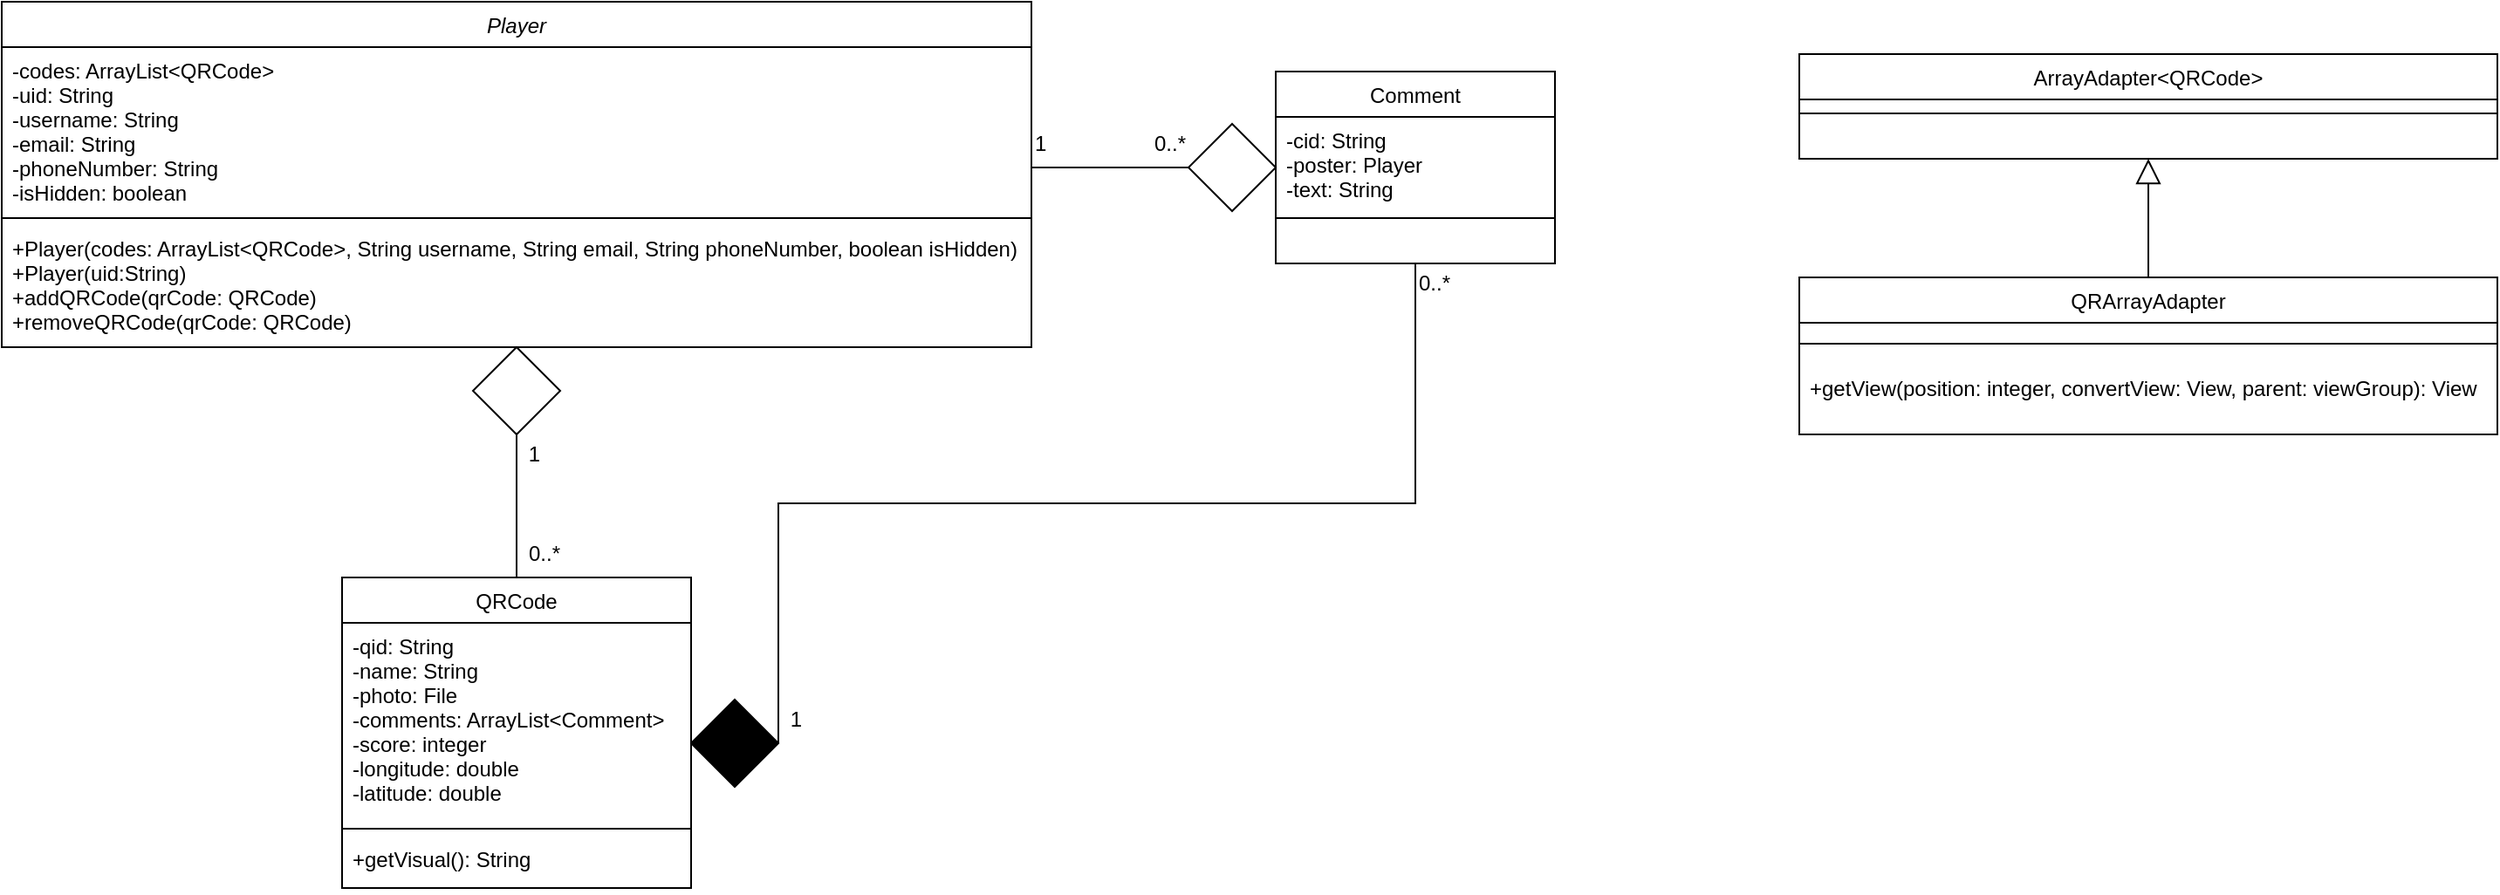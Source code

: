 <mxfile version="20.8.23" type="device"><diagram id="C5RBs43oDa-KdzZeNtuy" name="Page-1"><mxGraphModel dx="680" dy="674" grid="1" gridSize="10" guides="1" tooltips="1" connect="1" arrows="1" fold="1" page="1" pageScale="1" pageWidth="1654" pageHeight="1169" math="0" shadow="0"><root><mxCell id="WIyWlLk6GJQsqaUBKTNV-0"/><mxCell id="WIyWlLk6GJQsqaUBKTNV-1" parent="WIyWlLk6GJQsqaUBKTNV-0"/><mxCell id="zkfFHV4jXpPFQw0GAbJ--6" value="QRCode" style="swimlane;fontStyle=0;align=center;verticalAlign=top;childLayout=stackLayout;horizontal=1;startSize=26;horizontalStack=0;resizeParent=1;resizeLast=0;collapsible=1;marginBottom=0;rounded=0;shadow=0;strokeWidth=1;" parent="WIyWlLk6GJQsqaUBKTNV-1" vertex="1"><mxGeometry x="235" y="400" width="200" height="178" as="geometry"><mxRectangle x="130" y="380" width="160" height="26" as="alternateBounds"/></mxGeometry></mxCell><mxCell id="zkfFHV4jXpPFQw0GAbJ--7" value="-qid: String&#10;-name: String&#10;-photo: File&#10;-comments: ArrayList&lt;Comment&gt;&#10;-score: integer&#10;-longitude: double&#10;-latitude: double" style="text;align=left;verticalAlign=top;spacingLeft=4;spacingRight=4;overflow=hidden;rotatable=0;points=[[0,0.5],[1,0.5]];portConstraint=eastwest;" parent="zkfFHV4jXpPFQw0GAbJ--6" vertex="1"><mxGeometry y="26" width="200" height="114" as="geometry"/></mxCell><mxCell id="zkfFHV4jXpPFQw0GAbJ--9" value="" style="line;html=1;strokeWidth=1;align=left;verticalAlign=middle;spacingTop=-1;spacingLeft=3;spacingRight=3;rotatable=0;labelPosition=right;points=[];portConstraint=eastwest;" parent="zkfFHV4jXpPFQw0GAbJ--6" vertex="1"><mxGeometry y="140" width="200" height="8" as="geometry"/></mxCell><mxCell id="Thdrr49qKCCurB64GSma-18" value="+getVisual(): String" style="text;align=left;verticalAlign=top;spacingLeft=4;spacingRight=4;overflow=hidden;rotatable=0;points=[[0,0.5],[1,0.5]];portConstraint=eastwest;" vertex="1" parent="zkfFHV4jXpPFQw0GAbJ--6"><mxGeometry y="148" width="200" height="30" as="geometry"/></mxCell><mxCell id="zkfFHV4jXpPFQw0GAbJ--26" value="" style="endArrow=none;shadow=0;strokeWidth=1;rounded=0;endFill=0;edgeStyle=elbowEdgeStyle;elbow=vertical;entryX=0;entryY=0.5;entryDx=0;entryDy=0;" parent="WIyWlLk6GJQsqaUBKTNV-1" source="zkfFHV4jXpPFQw0GAbJ--0" target="2BQzIX3aD6I6nqEZA5Km-3" edge="1"><mxGeometry x="0.5" y="41" relative="1" as="geometry"><mxPoint x="380" y="192" as="sourcePoint"/><mxPoint x="750" y="155" as="targetPoint"/><mxPoint x="-40" y="32" as="offset"/></mxGeometry></mxCell><mxCell id="zkfFHV4jXpPFQw0GAbJ--27" value="1" style="resizable=0;align=left;verticalAlign=bottom;labelBackgroundColor=none;fontSize=12;" parent="zkfFHV4jXpPFQw0GAbJ--26" connectable="0" vertex="1"><mxGeometry x="-1" relative="1" as="geometry"><mxPoint y="-5" as="offset"/></mxGeometry></mxCell><mxCell id="zkfFHV4jXpPFQw0GAbJ--28" value="0..*" style="resizable=0;align=right;verticalAlign=bottom;labelBackgroundColor=none;fontSize=12;" parent="zkfFHV4jXpPFQw0GAbJ--26" connectable="0" vertex="1"><mxGeometry x="1" relative="1" as="geometry"><mxPoint y="-5" as="offset"/></mxGeometry></mxCell><mxCell id="2BQzIX3aD6I6nqEZA5Km-4" value="" style="group" parent="WIyWlLk6GJQsqaUBKTNV-1" vertex="1" connectable="0"><mxGeometry x="720" y="110" width="210" height="110" as="geometry"/></mxCell><mxCell id="zkfFHV4jXpPFQw0GAbJ--17" value="Comment" style="swimlane;fontStyle=0;align=center;verticalAlign=top;childLayout=stackLayout;horizontal=1;startSize=26;horizontalStack=0;resizeParent=1;resizeLast=0;collapsible=1;marginBottom=0;rounded=0;shadow=0;strokeWidth=1;" parent="2BQzIX3aD6I6nqEZA5Km-4" vertex="1"><mxGeometry x="50" width="160" height="110" as="geometry"><mxRectangle x="550" y="140" width="160" height="26" as="alternateBounds"/></mxGeometry></mxCell><mxCell id="zkfFHV4jXpPFQw0GAbJ--18" value="-cid: String&#10;-poster: Player&#10;-text: String" style="text;align=left;verticalAlign=top;spacingLeft=4;spacingRight=4;overflow=hidden;rotatable=0;points=[[0,0.5],[1,0.5]];portConstraint=eastwest;" parent="zkfFHV4jXpPFQw0GAbJ--17" vertex="1"><mxGeometry y="26" width="160" height="54" as="geometry"/></mxCell><mxCell id="zkfFHV4jXpPFQw0GAbJ--23" value="" style="line;html=1;strokeWidth=1;align=left;verticalAlign=middle;spacingTop=-1;spacingLeft=3;spacingRight=3;rotatable=0;labelPosition=right;points=[];portConstraint=eastwest;" parent="zkfFHV4jXpPFQw0GAbJ--17" vertex="1"><mxGeometry y="80" width="160" height="8" as="geometry"/></mxCell><mxCell id="2BQzIX3aD6I6nqEZA5Km-3" value="" style="rhombus;whiteSpace=wrap;html=1;" parent="2BQzIX3aD6I6nqEZA5Km-4" vertex="1"><mxGeometry y="30" width="50" height="50" as="geometry"/></mxCell><mxCell id="2BQzIX3aD6I6nqEZA5Km-7" value="" style="endArrow=none;shadow=0;strokeWidth=1;rounded=0;endFill=0;edgeStyle=elbowEdgeStyle;elbow=vertical;entryX=0.5;entryY=1;entryDx=0;entryDy=0;exitX=0.5;exitY=0;exitDx=0;exitDy=0;" parent="WIyWlLk6GJQsqaUBKTNV-1" source="zkfFHV4jXpPFQw0GAbJ--6" target="2BQzIX3aD6I6nqEZA5Km-10" edge="1"><mxGeometry x="0.5" y="41" relative="1" as="geometry"><mxPoint x="210" y="265" as="sourcePoint"/><mxPoint x="330" y="255" as="targetPoint"/><mxPoint x="-40" y="32" as="offset"/></mxGeometry></mxCell><mxCell id="2BQzIX3aD6I6nqEZA5Km-8" value="0..*" style="resizable=0;align=left;verticalAlign=bottom;labelBackgroundColor=none;fontSize=12;" parent="2BQzIX3aD6I6nqEZA5Km-7" connectable="0" vertex="1"><mxGeometry x="-1" relative="1" as="geometry"><mxPoint x="5" y="-5" as="offset"/></mxGeometry></mxCell><mxCell id="2BQzIX3aD6I6nqEZA5Km-9" value="1" style="resizable=0;align=right;verticalAlign=bottom;labelBackgroundColor=none;fontSize=12;" parent="2BQzIX3aD6I6nqEZA5Km-7" connectable="0" vertex="1"><mxGeometry x="1" relative="1" as="geometry"><mxPoint x="15" y="20" as="offset"/></mxGeometry></mxCell><mxCell id="2BQzIX3aD6I6nqEZA5Km-11" value="" style="group" parent="WIyWlLk6GJQsqaUBKTNV-1" vertex="1" connectable="0"><mxGeometry x="40" y="70" width="590" height="220" as="geometry"/></mxCell><mxCell id="zkfFHV4jXpPFQw0GAbJ--0" value="Player" style="swimlane;fontStyle=2;align=center;verticalAlign=top;childLayout=stackLayout;horizontal=1;startSize=26;horizontalStack=0;resizeParent=1;resizeLast=0;collapsible=1;marginBottom=0;rounded=0;shadow=0;strokeWidth=1;" parent="2BQzIX3aD6I6nqEZA5Km-11" vertex="1"><mxGeometry width="590" height="198" as="geometry"><mxRectangle x="220" y="120" width="160" height="26" as="alternateBounds"/></mxGeometry></mxCell><mxCell id="zkfFHV4jXpPFQw0GAbJ--1" value="-codes: ArrayList&lt;QRCode&gt;&#10;-uid: String&#10;-username: String&#10;-email: String&#10;-phoneNumber: String&#10;-isHidden: boolean" style="text;align=left;verticalAlign=top;spacingLeft=4;spacingRight=4;overflow=hidden;rotatable=0;points=[[0,0.5],[1,0.5]];portConstraint=eastwest;" parent="zkfFHV4jXpPFQw0GAbJ--0" vertex="1"><mxGeometry y="26" width="590" height="94" as="geometry"/></mxCell><mxCell id="zkfFHV4jXpPFQw0GAbJ--4" value="" style="line;html=1;strokeWidth=1;align=left;verticalAlign=middle;spacingTop=-1;spacingLeft=3;spacingRight=3;rotatable=0;labelPosition=right;points=[];portConstraint=eastwest;" parent="zkfFHV4jXpPFQw0GAbJ--0" vertex="1"><mxGeometry y="120" width="590" height="8" as="geometry"/></mxCell><mxCell id="zkfFHV4jXpPFQw0GAbJ--5" value="+Player(codes: ArrayList&lt;QRCode&gt;, String username, String email, String phoneNumber, boolean isHidden)&#10;+Player(uid:String)&#10;+addQRCode(qrCode: QRCode)&#10;+removeQRCode(qrCode: QRCode)" style="text;align=left;verticalAlign=top;spacingLeft=4;spacingRight=4;overflow=hidden;rotatable=0;points=[[0,0.5],[1,0.5]];portConstraint=eastwest;" parent="zkfFHV4jXpPFQw0GAbJ--0" vertex="1"><mxGeometry y="128" width="590" height="70" as="geometry"/></mxCell><mxCell id="2BQzIX3aD6I6nqEZA5Km-12" value="" style="endArrow=none;shadow=0;strokeWidth=1;rounded=0;endFill=0;edgeStyle=elbowEdgeStyle;elbow=vertical;entryX=1;entryY=0.5;entryDx=0;entryDy=0;exitX=0.5;exitY=1;exitDx=0;exitDy=0;" parent="WIyWlLk6GJQsqaUBKTNV-1" source="zkfFHV4jXpPFQw0GAbJ--17" target="2BQzIX3aD6I6nqEZA5Km-15" edge="1"><mxGeometry x="0.5" y="41" relative="1" as="geometry"><mxPoint x="760" y="270" as="sourcePoint"/><mxPoint x="500" y="485" as="targetPoint"/><mxPoint x="-40" y="32" as="offset"/></mxGeometry></mxCell><mxCell id="2BQzIX3aD6I6nqEZA5Km-13" value="0..*" style="resizable=0;align=left;verticalAlign=bottom;labelBackgroundColor=none;fontSize=12;" parent="2BQzIX3aD6I6nqEZA5Km-12" connectable="0" vertex="1"><mxGeometry x="-1" relative="1" as="geometry"><mxPoint y="20" as="offset"/></mxGeometry></mxCell><mxCell id="2BQzIX3aD6I6nqEZA5Km-14" value="1" style="resizable=0;align=right;verticalAlign=bottom;labelBackgroundColor=none;fontSize=12;" parent="2BQzIX3aD6I6nqEZA5Km-12" connectable="0" vertex="1"><mxGeometry x="1" relative="1" as="geometry"><mxPoint x="15" y="-5" as="offset"/></mxGeometry></mxCell><mxCell id="2BQzIX3aD6I6nqEZA5Km-15" value="" style="rhombus;whiteSpace=wrap;html=1;fillColor=#000000;" parent="WIyWlLk6GJQsqaUBKTNV-1" vertex="1"><mxGeometry x="435" y="470" width="50" height="50" as="geometry"/></mxCell><mxCell id="2BQzIX3aD6I6nqEZA5Km-10" value="" style="rhombus;whiteSpace=wrap;html=1;" parent="WIyWlLk6GJQsqaUBKTNV-1" vertex="1"><mxGeometry x="310" y="268" width="50" height="50" as="geometry"/></mxCell><mxCell id="Thdrr49qKCCurB64GSma-12" value="" style="group" vertex="1" connectable="0" parent="WIyWlLk6GJQsqaUBKTNV-1"><mxGeometry x="1070" y="228" width="400" height="90" as="geometry"/></mxCell><mxCell id="Thdrr49qKCCurB64GSma-8" value="QRArrayAdapter" style="swimlane;fontStyle=0;align=center;verticalAlign=top;childLayout=stackLayout;horizontal=1;startSize=26;horizontalStack=0;resizeParent=1;resizeLast=0;collapsible=1;marginBottom=0;rounded=0;shadow=0;strokeWidth=1;container=0;" vertex="1" parent="Thdrr49qKCCurB64GSma-12"><mxGeometry width="400" height="90" as="geometry"><mxRectangle x="220" y="120" width="160" height="26" as="alternateBounds"/></mxGeometry></mxCell><mxCell id="Thdrr49qKCCurB64GSma-10" value="" style="line;html=1;strokeWidth=1;align=left;verticalAlign=middle;spacingTop=-1;spacingLeft=3;spacingRight=3;rotatable=0;labelPosition=right;points=[];portConstraint=eastwest;container=0;" vertex="1" parent="Thdrr49qKCCurB64GSma-12"><mxGeometry y="26" width="400" height="24" as="geometry"/></mxCell><mxCell id="Thdrr49qKCCurB64GSma-11" value="+getView(position: integer, convertView: View, parent: viewGroup): View" style="text;align=left;verticalAlign=top;spacingLeft=4;spacingRight=4;overflow=hidden;rotatable=0;points=[[0,0.5],[1,0.5]];portConstraint=eastwest;container=0;" vertex="1" parent="Thdrr49qKCCurB64GSma-12"><mxGeometry y="50" width="400" height="30" as="geometry"/></mxCell><mxCell id="Thdrr49qKCCurB64GSma-13" value="" style="group" vertex="1" connectable="0" parent="WIyWlLk6GJQsqaUBKTNV-1"><mxGeometry x="1070" y="100" width="400" height="60" as="geometry"/></mxCell><mxCell id="Thdrr49qKCCurB64GSma-14" value="ArrayAdapter&lt;QRCode&gt;" style="swimlane;fontStyle=0;align=center;verticalAlign=top;childLayout=stackLayout;horizontal=1;startSize=26;horizontalStack=0;resizeParent=1;resizeLast=0;collapsible=1;marginBottom=0;rounded=0;shadow=0;strokeWidth=1;container=0;" vertex="1" parent="Thdrr49qKCCurB64GSma-13"><mxGeometry width="400" height="60" as="geometry"><mxRectangle x="220" y="120" width="160" height="26" as="alternateBounds"/></mxGeometry></mxCell><mxCell id="Thdrr49qKCCurB64GSma-15" value="" style="line;html=1;strokeWidth=1;align=left;verticalAlign=middle;spacingTop=-1;spacingLeft=3;spacingRight=3;rotatable=0;labelPosition=right;points=[];portConstraint=eastwest;container=0;" vertex="1" parent="Thdrr49qKCCurB64GSma-14"><mxGeometry y="26" width="400" height="16" as="geometry"/></mxCell><mxCell id="Thdrr49qKCCurB64GSma-17" style="edgeStyle=orthogonalEdgeStyle;rounded=0;orthogonalLoop=1;jettySize=auto;html=1;exitX=0.5;exitY=0;exitDx=0;exitDy=0;entryX=0.5;entryY=1;entryDx=0;entryDy=0;endArrow=block;endFill=0;endSize=12;" edge="1" parent="WIyWlLk6GJQsqaUBKTNV-1" source="Thdrr49qKCCurB64GSma-8" target="Thdrr49qKCCurB64GSma-14"><mxGeometry relative="1" as="geometry"/></mxCell></root></mxGraphModel></diagram></mxfile>